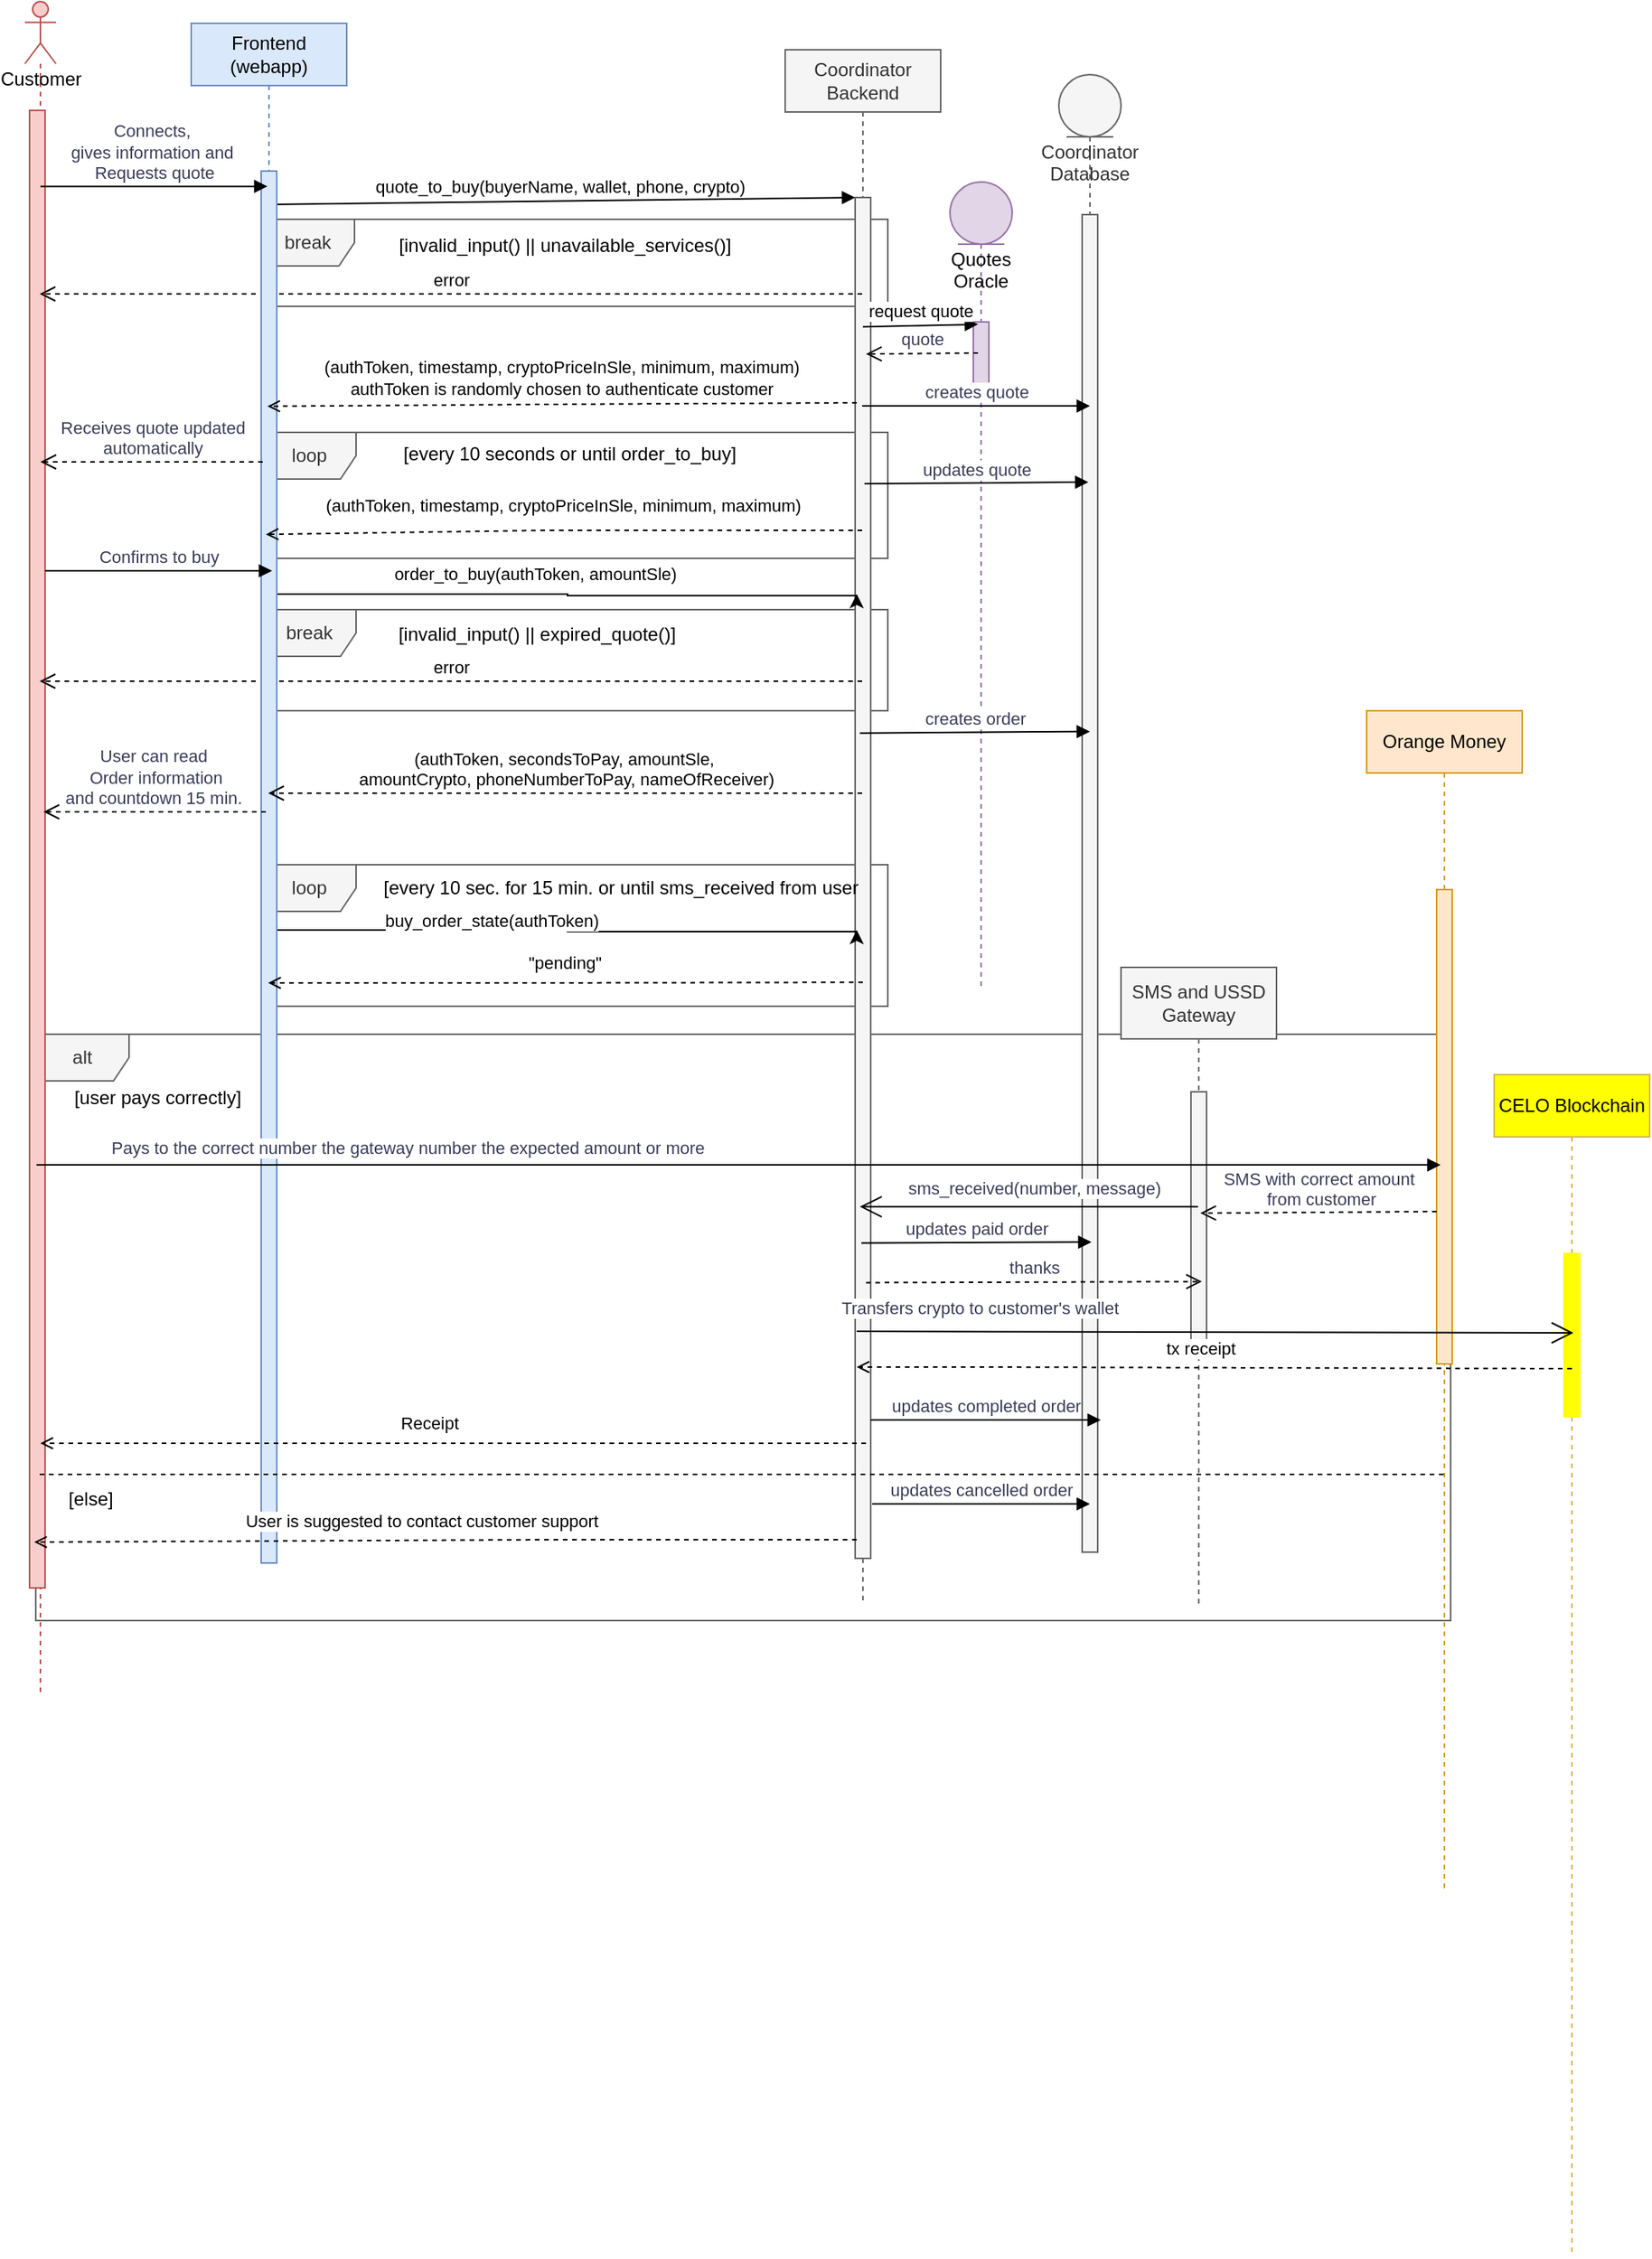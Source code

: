 <mxfile version="28.1.0" pages="2">
  <diagram id="i7KtP-Vs8fw_sYRqWalm" name="Sequence diagram">
    <mxGraphModel dx="1782" dy="410" grid="1" gridSize="10" guides="1" tooltips="1" connect="1" arrows="1" fold="1" page="1" pageScale="1" pageWidth="1019" pageHeight="1320" math="0" shadow="0">
      <root>
        <mxCell id="0" />
        <mxCell id="1" parent="0" />
        <mxCell id="8bThlSXCyF3LeVkJ6j3G-3" value="break" style="shape=umlFrame;whiteSpace=wrap;html=1;fillColor=#f5f5f5;fontColor=#333333;strokeColor=#666666;" parent="1" vertex="1">
          <mxGeometry x="47" y="184" width="403" height="56" as="geometry" />
        </mxCell>
        <mxCell id="xNIwFuJ07ks_hvb9G1if-1" value="loop" style="shape=umlFrame;whiteSpace=wrap;html=1;fillColor=#f5f5f5;fontColor=#333333;strokeColor=#666666;" parent="1" vertex="1">
          <mxGeometry x="48" y="321" width="402" height="81" as="geometry" />
        </mxCell>
        <mxCell id="xNIwFuJ07ks_hvb9G1if-24" value="alt" style="shape=umlFrame;whiteSpace=wrap;html=1;fillColor=#f5f5f5;fontColor=#333333;strokeColor=#666666;" parent="1" vertex="1">
          <mxGeometry x="-98" y="708" width="910" height="377" as="geometry" />
        </mxCell>
        <mxCell id="6EDUwjQPCJesiiat3vyz-12" value="break" style="shape=umlFrame;whiteSpace=wrap;html=1;fillColor=#f5f5f5;fontColor=#333333;strokeColor=#666666;" parent="1" vertex="1">
          <mxGeometry x="48" y="435" width="402" height="65" as="geometry" />
        </mxCell>
        <mxCell id="xNIwFuJ07ks_hvb9G1if-10" value="loop" style="shape=umlFrame;whiteSpace=wrap;html=1;fillColor=#f5f5f5;fontColor=#333333;strokeColor=#666666;" parent="1" vertex="1">
          <mxGeometry x="48" y="599" width="402" height="91" as="geometry" />
        </mxCell>
        <mxCell id="XppZFFv2hi1EjOijFOD9-2" value="Customer" style="shape=umlLifeline;participant=umlActor;perimeter=lifelinePerimeter;html=1;container=1;collapsible=0;recursiveResize=0;verticalAlign=top;spacingTop=36;outlineConnect=0;size=40;fillColor=#f8cecc;strokeColor=#b85450;" parent="1" vertex="1">
          <mxGeometry x="-105" y="44" width="20" height="1090" as="geometry" />
        </mxCell>
        <mxCell id="XppZFFv2hi1EjOijFOD9-3" value="" style="html=1;points=[];perimeter=orthogonalPerimeter;fillColor=#f8cecc;strokeColor=#b85450;" parent="XppZFFv2hi1EjOijFOD9-2" vertex="1">
          <mxGeometry x="3" y="70" width="10" height="950" as="geometry" />
        </mxCell>
        <mxCell id="XppZFFv2hi1EjOijFOD9-10" value="quote_to_buy(buyerName, wallet, phone, crypto)" style="html=1;verticalAlign=bottom;endArrow=block;entryX=0;entryY=0;rounded=0;exitX=0.3;exitY=0.024;exitDx=0;exitDy=0;exitPerimeter=0;" parent="1" source="xNIwFuJ07ks_hvb9G1if-17" target="XppZFFv2hi1EjOijFOD9-5" edge="1">
          <mxGeometry relative="1" as="geometry">
            <mxPoint x="245" y="170" as="sourcePoint" />
          </mxGeometry>
        </mxCell>
        <mxCell id="XppZFFv2hi1EjOijFOD9-13" value="Coordinator&lt;div&gt;Database&lt;/div&gt;" style="shape=umlLifeline;participant=umlEntity;perimeter=lifelinePerimeter;whiteSpace=wrap;html=1;container=1;collapsible=0;recursiveResize=0;verticalAlign=top;spacingTop=36;outlineConnect=0;fillColor=#f5f5f5;strokeColor=#666666;fontColor=#333333;" parent="1" vertex="1">
          <mxGeometry x="560" y="91" width="40" height="950" as="geometry" />
        </mxCell>
        <mxCell id="XppZFFv2hi1EjOijFOD9-14" value="" style="html=1;points=[];perimeter=orthogonalPerimeter;fillColor=#f5f5f5;strokeColor=#666666;fontColor=#333333;" parent="XppZFFv2hi1EjOijFOD9-13" vertex="1">
          <mxGeometry x="15" y="90" width="10" height="860" as="geometry" />
        </mxCell>
        <mxCell id="XppZFFv2hi1EjOijFOD9-15" value="SMS and USSD Gateway" style="shape=umlLifeline;perimeter=lifelinePerimeter;whiteSpace=wrap;html=1;container=1;collapsible=0;recursiveResize=0;outlineConnect=0;fillColor=#f5f5f5;strokeColor=#666666;fontColor=#333333;size=46;" parent="1" vertex="1">
          <mxGeometry x="600" y="665" width="100" height="410" as="geometry" />
        </mxCell>
        <mxCell id="XppZFFv2hi1EjOijFOD9-17" value="" style="html=1;points=[];perimeter=orthogonalPerimeter;fillColor=#f5f5f5;strokeColor=#666666;fontColor=#333333;" parent="XppZFFv2hi1EjOijFOD9-15" vertex="1">
          <mxGeometry x="45" y="80" width="10" height="170" as="geometry" />
        </mxCell>
        <mxCell id="XppZFFv2hi1EjOijFOD9-4" value="Coordinator Backend" style="shape=umlLifeline;perimeter=lifelinePerimeter;whiteSpace=wrap;html=1;container=1;collapsible=0;recursiveResize=0;outlineConnect=0;fillColor=#f5f5f5;strokeColor=#666666;fontColor=#333333;" parent="1" vertex="1">
          <mxGeometry x="384" y="75" width="100" height="1000" as="geometry" />
        </mxCell>
        <mxCell id="XppZFFv2hi1EjOijFOD9-5" value="" style="html=1;points=[];perimeter=orthogonalPerimeter;fillColor=#f5f5f5;strokeColor=#666666;fontColor=#333333;" parent="XppZFFv2hi1EjOijFOD9-4" vertex="1">
          <mxGeometry x="45" y="95" width="10" height="875" as="geometry" />
        </mxCell>
        <mxCell id="6EDUwjQPCJesiiat3vyz-10" style="edgeStyle=orthogonalEdgeStyle;rounded=0;orthogonalLoop=1;jettySize=auto;html=1;curved=0;exitX=0.6;exitY=0.303;exitDx=0;exitDy=0;exitPerimeter=0;" parent="1" edge="1">
          <mxGeometry relative="1" as="geometry">
            <mxPoint x="53" y="429.185" as="sourcePoint" />
            <mxPoint x="430" y="425" as="targetPoint" />
            <Array as="points">
              <mxPoint x="53" y="425" />
              <mxPoint x="244" y="425" />
              <mxPoint x="244" y="426" />
            </Array>
          </mxGeometry>
        </mxCell>
        <mxCell id="6EDUwjQPCJesiiat3vyz-11" value="order_to_buy(authToken, amountSle)" style="edgeLabel;html=1;align=center;verticalAlign=middle;resizable=0;points=[];" parent="6EDUwjQPCJesiiat3vyz-10" connectable="0" vertex="1">
          <mxGeometry x="-0.091" relative="1" as="geometry">
            <mxPoint y="-13" as="offset" />
          </mxGeometry>
        </mxCell>
        <mxCell id="6EDUwjQPCJesiiat3vyz-16" value="error" style="html=1;verticalAlign=bottom;endArrow=open;dashed=1;endSize=8;curved=0;rounded=0;" parent="1" source="XppZFFv2hi1EjOijFOD9-4" edge="1">
          <mxGeometry relative="1" as="geometry">
            <mxPoint x="430" y="481" as="sourcePoint" />
            <mxPoint x="-95.5" y="481" as="targetPoint" />
          </mxGeometry>
        </mxCell>
        <mxCell id="8bThlSXCyF3LeVkJ6j3G-1" value="[invalid_input() || expired_quote()]" style="text;html=1;align=center;verticalAlign=middle;resizable=0;points=[];autosize=1;strokeColor=none;fillColor=none;" parent="1" vertex="1">
          <mxGeometry x="109" y="436" width="230" height="30" as="geometry" />
        </mxCell>
        <mxCell id="8bThlSXCyF3LeVkJ6j3G-4" value="error" style="html=1;verticalAlign=bottom;endArrow=open;dashed=1;endSize=8;curved=0;rounded=0;endFill=0;" parent="1" edge="1">
          <mxGeometry relative="1" as="geometry">
            <mxPoint x="433.5" y="232" as="sourcePoint" />
            <mxPoint x="-95.5" y="232" as="targetPoint" />
          </mxGeometry>
        </mxCell>
        <mxCell id="8bThlSXCyF3LeVkJ6j3G-5" value="[invalid_input() || unavailable_services()]" style="text;html=1;align=center;verticalAlign=middle;resizable=0;points=[];autosize=1;strokeColor=none;fillColor=none;" parent="1" vertex="1">
          <mxGeometry x="107" y="186" width="270" height="30" as="geometry" />
        </mxCell>
        <mxCell id="xNIwFuJ07ks_hvb9G1if-2" value="[every 10 seconds or until order_to_buy]" style="text;html=1;align=center;verticalAlign=middle;resizable=0;points=[];autosize=1;strokeColor=none;fillColor=none;" parent="1" vertex="1">
          <mxGeometry x="110" y="320" width="270" height="30" as="geometry" />
        </mxCell>
        <mxCell id="xNIwFuJ07ks_hvb9G1if-9" value="[every 10 sec. for 15 min. or until sms_received from user" style="text;html=1;align=center;verticalAlign=middle;resizable=0;points=[];autosize=1;strokeColor=none;fillColor=none;" parent="1" vertex="1">
          <mxGeometry x="93" y="599" width="370" height="30" as="geometry" />
        </mxCell>
        <mxCell id="xNIwFuJ07ks_hvb9G1if-11" style="edgeStyle=orthogonalEdgeStyle;rounded=0;orthogonalLoop=1;jettySize=auto;html=1;curved=0;entryX=0;entryY=0;entryDx=0;entryDy=5;entryPerimeter=0;exitX=0.4;exitY=0.606;exitDx=0;exitDy=0;exitPerimeter=0;" parent="1" source="xNIwFuJ07ks_hvb9G1if-17" edge="1">
          <mxGeometry relative="1" as="geometry">
            <mxPoint x="12" y="641.145" as="sourcePoint" />
            <mxPoint x="430" y="641" as="targetPoint" />
            <Array as="points">
              <mxPoint x="51" y="641" />
              <mxPoint x="244" y="641" />
              <mxPoint x="244" y="642" />
            </Array>
          </mxGeometry>
        </mxCell>
        <mxCell id="xNIwFuJ07ks_hvb9G1if-12" value="buy_order_state(authToken)" style="edgeLabel;html=1;align=center;verticalAlign=middle;resizable=0;points=[];" parent="xNIwFuJ07ks_hvb9G1if-11" connectable="0" vertex="1">
          <mxGeometry x="-0.091" relative="1" as="geometry">
            <mxPoint y="-6" as="offset" />
          </mxGeometry>
        </mxCell>
        <mxCell id="xNIwFuJ07ks_hvb9G1if-16" value="Frontend (webapp)" style="shape=umlLifeline;perimeter=lifelinePerimeter;whiteSpace=wrap;html=1;container=1;collapsible=0;recursiveResize=0;outlineConnect=0;fillColor=#dae8fc;strokeColor=#6c8ebf;" parent="1" vertex="1">
          <mxGeometry x="2" y="58" width="100" height="990" as="geometry" />
        </mxCell>
        <mxCell id="xNIwFuJ07ks_hvb9G1if-17" value="" style="html=1;points=[];perimeter=orthogonalPerimeter;fillColor=#dae8fc;strokeColor=#6c8ebf;" parent="xNIwFuJ07ks_hvb9G1if-16" vertex="1">
          <mxGeometry x="45" y="95" width="10" height="895" as="geometry" />
        </mxCell>
        <mxCell id="xNIwFuJ07ks_hvb9G1if-18" value="Connects,&amp;nbsp;&lt;div&gt;gives information and&amp;nbsp;&lt;/div&gt;&lt;div&gt;Requests quote&lt;/div&gt;" style="html=1;verticalAlign=bottom;endArrow=block;curved=0;rounded=0;strokeColor=#000000;fontColor=#393C56;fillColor=#F2CC8F;entryX=0.4;entryY=0.011;entryDx=0;entryDy=0;entryPerimeter=0;" parent="1" source="XppZFFv2hi1EjOijFOD9-2" target="xNIwFuJ07ks_hvb9G1if-17" edge="1">
          <mxGeometry width="80" relative="1" as="geometry">
            <mxPoint x="-39" y="161" as="sourcePoint" />
            <mxPoint x="41" y="161" as="targetPoint" />
          </mxGeometry>
        </mxCell>
        <mxCell id="xNIwFuJ07ks_hvb9G1if-21" value="Receives quote updated&lt;div&gt;automatically&lt;/div&gt;" style="html=1;verticalAlign=bottom;endArrow=open;dashed=1;endSize=8;curved=0;rounded=0;strokeColor=#000000;fontColor=#393C56;fillColor=#F2CC8F;" parent="1" target="XppZFFv2hi1EjOijFOD9-2" edge="1">
          <mxGeometry relative="1" as="geometry">
            <mxPoint x="48" y="340" as="sourcePoint" />
            <mxPoint x="-32" y="340" as="targetPoint" />
          </mxGeometry>
        </mxCell>
        <mxCell id="xNIwFuJ07ks_hvb9G1if-4" style="edgeStyle=none;rounded=0;orthogonalLoop=1;jettySize=auto;html=1;endArrow=open;endFill=0;dashed=1;entryX=0.4;entryY=0.169;entryDx=0;entryDy=0;entryPerimeter=0;" parent="1" target="xNIwFuJ07ks_hvb9G1if-17" edge="1">
          <mxGeometry relative="1" as="geometry">
            <Array as="points">
              <mxPoint x="229" y="303" />
            </Array>
            <mxPoint x="430" y="302" as="sourcePoint" />
            <mxPoint x="134" y="303" as="targetPoint" />
          </mxGeometry>
        </mxCell>
        <mxCell id="xNIwFuJ07ks_hvb9G1if-5" value="(authToken, timestamp, cryptoPriceInSle, minimum, maximum)&lt;div&gt;authToken is randomly chosen to authenticate customer&lt;/div&gt;" style="edgeLabel;html=1;align=center;verticalAlign=middle;resizable=0;points=[];" parent="xNIwFuJ07ks_hvb9G1if-4" connectable="0" vertex="1">
          <mxGeometry x="0.2" relative="1" as="geometry">
            <mxPoint x="37" y="-17" as="offset" />
          </mxGeometry>
        </mxCell>
        <mxCell id="XppZFFv2hi1EjOijFOD9-24" style="edgeStyle=none;rounded=0;orthogonalLoop=1;jettySize=auto;html=1;endArrow=open;endFill=0;dashed=1;entryX=0.3;entryY=0.261;entryDx=0;entryDy=0;entryPerimeter=0;" parent="1" source="XppZFFv2hi1EjOijFOD9-4" target="xNIwFuJ07ks_hvb9G1if-17" edge="1">
          <mxGeometry relative="1" as="geometry">
            <Array as="points">
              <mxPoint x="230" y="384" />
            </Array>
            <mxPoint x="440" y="384" as="sourcePoint" />
            <mxPoint x="60" y="384" as="targetPoint" />
          </mxGeometry>
        </mxCell>
        <mxCell id="6EDUwjQPCJesiiat3vyz-3" value="(authToken, timestamp, cryptoPriceInSle, minimum, maximum)" style="edgeLabel;html=1;align=center;verticalAlign=middle;resizable=0;points=[];" parent="XppZFFv2hi1EjOijFOD9-24" vertex="1" connectable="0">
          <mxGeometry x="0.2" relative="1" as="geometry">
            <mxPoint x="37" y="-17" as="offset" />
          </mxGeometry>
        </mxCell>
        <mxCell id="xNIwFuJ07ks_hvb9G1if-22" value="Confirms to buy" style="html=1;verticalAlign=bottom;endArrow=block;curved=0;rounded=0;strokeColor=#000000;fontColor=#393C56;fillColor=#F2CC8F;entryX=0.4;entryY=0.011;entryDx=0;entryDy=0;entryPerimeter=0;" parent="1" edge="1">
          <mxGeometry width="80" relative="1" as="geometry">
            <mxPoint x="-92" y="410" as="sourcePoint" />
            <mxPoint x="54" y="410" as="targetPoint" />
          </mxGeometry>
        </mxCell>
        <mxCell id="6EDUwjQPCJesiiat3vyz-15" value="(authToken, secondsToPay, amountSle,&amp;nbsp;&lt;div&gt;amountCrypto, phoneNumberToPay, nameOfReceiver)&lt;/div&gt;" style="html=1;verticalAlign=bottom;endArrow=open;dashed=1;endSize=8;curved=0;rounded=0;" parent="1" source="XppZFFv2hi1EjOijFOD9-4" edge="1">
          <mxGeometry relative="1" as="geometry">
            <mxPoint x="430" y="553" as="sourcePoint" />
            <mxPoint x="51.5" y="553" as="targetPoint" />
          </mxGeometry>
        </mxCell>
        <mxCell id="xNIwFuJ07ks_hvb9G1if-23" value="User can read&amp;nbsp;&lt;div&gt;Order information&lt;/div&gt;&lt;div&gt;and countdown 15 min.&amp;nbsp;&lt;/div&gt;" style="html=1;verticalAlign=bottom;endArrow=open;dashed=1;endSize=8;curved=0;rounded=0;strokeColor=#000000;fontColor=#393C56;fillColor=#F2CC8F;" parent="1" edge="1">
          <mxGeometry relative="1" as="geometry">
            <mxPoint x="50" y="565" as="sourcePoint" />
            <mxPoint x="-93" y="565" as="targetPoint" />
          </mxGeometry>
        </mxCell>
        <mxCell id="xNIwFuJ07ks_hvb9G1if-25" value="[user pays correctly]" style="text;html=1;align=center;verticalAlign=middle;resizable=0;points=[];autosize=1;strokeColor=none;fillColor=none;" parent="1" vertex="1">
          <mxGeometry x="-95" y="734" width="150" height="30" as="geometry" />
        </mxCell>
        <mxCell id="xNIwFuJ07ks_hvb9G1if-27" value="Orange Money" style="shape=umlLifeline;perimeter=lifelinePerimeter;whiteSpace=wrap;html=1;container=1;collapsible=0;recursiveResize=0;outlineConnect=0;fillColor=#ffe6cc;strokeColor=#d79b00;" parent="1" vertex="1">
          <mxGeometry x="758" y="500" width="100" height="760" as="geometry" />
        </mxCell>
        <mxCell id="xNIwFuJ07ks_hvb9G1if-28" value="" style="html=1;points=[];perimeter=orthogonalPerimeter;fillColor=#ffe6cc;strokeColor=#d79b00;" parent="xNIwFuJ07ks_hvb9G1if-27" vertex="1">
          <mxGeometry x="45" y="115" width="10" height="305" as="geometry" />
        </mxCell>
        <mxCell id="xNIwFuJ07ks_hvb9G1if-30" value="SMS with correct amount&lt;div&gt;&amp;nbsp;from customer&lt;/div&gt;" style="html=1;verticalAlign=bottom;endArrow=open;dashed=1;endSize=8;curved=0;rounded=0;strokeColor=light-dark(#000000,#B9624B);fontColor=#393C56;fillColor=#F2CC8F;entryX=0.6;entryY=0.459;entryDx=0;entryDy=0;entryPerimeter=0;" parent="xNIwFuJ07ks_hvb9G1if-27" target="XppZFFv2hi1EjOijFOD9-17" edge="1">
          <mxGeometry relative="1" as="geometry">
            <mxPoint x="45" y="322" as="sourcePoint" />
            <mxPoint x="-108" y="322.965" as="targetPoint" />
          </mxGeometry>
        </mxCell>
        <mxCell id="xNIwFuJ07ks_hvb9G1if-7" style="edgeStyle=none;rounded=0;orthogonalLoop=1;jettySize=auto;html=1;endArrow=open;endFill=0;dashed=1;exitX=0.5;exitY=0.562;exitDx=0;exitDy=0;exitPerimeter=0;" parent="1" edge="1">
          <mxGeometry relative="1" as="geometry">
            <Array as="points">
              <mxPoint x="231" y="675" />
            </Array>
            <mxPoint x="434" y="674.61" as="sourcePoint" />
            <mxPoint x="51.5" y="675" as="targetPoint" />
          </mxGeometry>
        </mxCell>
        <mxCell id="xNIwFuJ07ks_hvb9G1if-8" value="&quot;pending&quot;" style="edgeLabel;html=1;align=center;verticalAlign=middle;resizable=0;points=[];" parent="xNIwFuJ07ks_hvb9G1if-7" connectable="0" vertex="1">
          <mxGeometry x="0.2" relative="1" as="geometry">
            <mxPoint x="37" y="-13" as="offset" />
          </mxGeometry>
        </mxCell>
        <mxCell id="xNIwFuJ07ks_hvb9G1if-26" value="Pays to the correct number the gateway number the expected amount or more" style="html=1;verticalAlign=bottom;endArrow=block;curved=0;rounded=0;strokeColor=#000000;fontColor=#393C56;fillColor=#F2CC8F;" parent="1" edge="1">
          <mxGeometry x="-0.474" y="2" width="80" relative="1" as="geometry">
            <mxPoint x="-97.5" y="792.055" as="sourcePoint" />
            <mxPoint x="805.5" y="792.055" as="targetPoint" />
            <mxPoint x="1" as="offset" />
          </mxGeometry>
        </mxCell>
        <mxCell id="xNIwFuJ07ks_hvb9G1if-32" value="" style="endArrow=open;endFill=1;endSize=12;html=1;rounded=0;strokeColor=#000000;fontColor=#393C56;fillColor=#F2CC8F;entryX=0.3;entryY=0.821;entryDx=0;entryDy=0;entryPerimeter=0;" parent="1" source="XppZFFv2hi1EjOijFOD9-15" edge="1">
          <mxGeometry width="160" relative="1" as="geometry">
            <mxPoint x="650" y="817.875" as="sourcePoint" />
            <mxPoint x="432" y="818.905" as="targetPoint" />
          </mxGeometry>
        </mxCell>
        <mxCell id="xNIwFuJ07ks_hvb9G1if-33" value="sms_received(number, message)" style="edgeLabel;html=1;align=center;verticalAlign=middle;resizable=0;points=[];strokeColor=#E07A5F;fontColor=#393C56;fillColor=#F2CC8F;" parent="xNIwFuJ07ks_hvb9G1if-32" connectable="0" vertex="1">
          <mxGeometry x="0.055" y="2" relative="1" as="geometry">
            <mxPoint x="9" y="-14" as="offset" />
          </mxGeometry>
        </mxCell>
        <mxCell id="xNIwFuJ07ks_hvb9G1if-34" value="thanks" style="html=1;verticalAlign=bottom;endArrow=open;dashed=1;endSize=8;curved=0;rounded=0;strokeColor=light-dark(#000000,#B9624B);fontColor=#393C56;fillColor=#F2CC8F;entryX=0.7;entryY=0.718;entryDx=0;entryDy=0;entryPerimeter=0;exitX=0.7;exitY=0.863;exitDx=0;exitDy=0;exitPerimeter=0;" parent="1" target="XppZFFv2hi1EjOijFOD9-17" edge="1">
          <mxGeometry relative="1" as="geometry">
            <mxPoint x="436" y="867.715" as="sourcePoint" />
            <mxPoint x="655" y="867.095" as="targetPoint" />
          </mxGeometry>
        </mxCell>
        <mxCell id="xNIwFuJ07ks_hvb9G1if-35" style="edgeStyle=none;rounded=0;orthogonalLoop=1;jettySize=auto;html=1;endArrow=open;endFill=0;dashed=1;exitX=0.56;exitY=0.671;exitDx=0;exitDy=0;exitPerimeter=0;" parent="1" target="XppZFFv2hi1EjOijFOD9-2" edge="1">
          <mxGeometry relative="1" as="geometry">
            <Array as="points">
              <mxPoint x="227" y="971" />
            </Array>
            <mxPoint x="436" y="971" as="sourcePoint" />
            <mxPoint x="47.5" y="971" as="targetPoint" />
          </mxGeometry>
        </mxCell>
        <mxCell id="xNIwFuJ07ks_hvb9G1if-36" value="Receipt" style="edgeLabel;html=1;align=center;verticalAlign=middle;resizable=0;points=[];" parent="xNIwFuJ07ks_hvb9G1if-35" connectable="0" vertex="1">
          <mxGeometry x="0.2" relative="1" as="geometry">
            <mxPoint x="37" y="-13" as="offset" />
          </mxGeometry>
        </mxCell>
        <mxCell id="xNIwFuJ07ks_hvb9G1if-38" value="CELO Blockchain" style="shape=umlLifeline;perimeter=lifelinePerimeter;whiteSpace=wrap;html=1;container=1;collapsible=0;recursiveResize=0;outlineConnect=0;fillColor=#FFFF00;strokeColor=#d6b656;" parent="1" vertex="1">
          <mxGeometry x="840" y="734" width="100" height="760" as="geometry" />
        </mxCell>
        <mxCell id="xNIwFuJ07ks_hvb9G1if-39" value="" style="html=1;points=[];perimeter=orthogonalPerimeter;fillColor=#FFFF00;strokeColor=#FFFF00;" parent="xNIwFuJ07ks_hvb9G1if-38" vertex="1">
          <mxGeometry x="45" y="115" width="10" height="105" as="geometry" />
        </mxCell>
        <mxCell id="xNIwFuJ07ks_hvb9G1if-41" value="" style="endArrow=open;endFill=1;endSize=12;html=1;rounded=0;strokeColor=#000000;fontColor=#393C56;fillColor=#F2CC8F;entryX=0.6;entryY=0.486;entryDx=0;entryDy=0;entryPerimeter=0;" parent="1" target="xNIwFuJ07ks_hvb9G1if-39" edge="1">
          <mxGeometry width="160" relative="1" as="geometry">
            <mxPoint x="430" y="899" as="sourcePoint" />
            <mxPoint x="952.5" y="899" as="targetPoint" />
          </mxGeometry>
        </mxCell>
        <mxCell id="xNIwFuJ07ks_hvb9G1if-42" value="Trans&lt;span style=&quot;background-color: light-dark(#ffffff, var(--ge-dark-color, #121212)); color: light-dark(rgb(57, 60, 86), rgb(182, 184, 207));&quot;&gt;fers crypto to customer&#39;s wallet&lt;/span&gt;" style="edgeLabel;html=1;align=center;verticalAlign=middle;resizable=0;points=[];strokeColor=#E07A5F;fontColor=#393C56;fillColor=#F2CC8F;" parent="xNIwFuJ07ks_hvb9G1if-41" connectable="0" vertex="1">
          <mxGeometry x="0.055" y="2" relative="1" as="geometry">
            <mxPoint x="-164" y="-14" as="offset" />
          </mxGeometry>
        </mxCell>
        <mxCell id="xNIwFuJ07ks_hvb9G1if-43" style="edgeStyle=none;rounded=0;orthogonalLoop=1;jettySize=auto;html=1;endArrow=open;endFill=0;dashed=1;exitX=0.5;exitY=0.705;exitDx=0;exitDy=0;exitPerimeter=0;" parent="1" source="xNIwFuJ07ks_hvb9G1if-39" edge="1">
          <mxGeometry relative="1" as="geometry">
            <Array as="points">
              <mxPoint x="510" y="922" />
            </Array>
            <mxPoint x="952.5" y="922" as="sourcePoint" />
            <mxPoint x="430" y="922" as="targetPoint" />
          </mxGeometry>
        </mxCell>
        <mxCell id="xNIwFuJ07ks_hvb9G1if-44" value="tx receipt" style="edgeLabel;html=1;align=center;verticalAlign=middle;resizable=0;points=[];" parent="xNIwFuJ07ks_hvb9G1if-43" connectable="0" vertex="1">
          <mxGeometry x="0.2" relative="1" as="geometry">
            <mxPoint x="37" y="-13" as="offset" />
          </mxGeometry>
        </mxCell>
        <mxCell id="xNIwFuJ07ks_hvb9G1if-45" style="edgeStyle=none;rounded=0;orthogonalLoop=1;jettySize=auto;html=1;endArrow=none;endFill=0;dashed=1;startFill=0;" parent="1" edge="1">
          <mxGeometry relative="1" as="geometry">
            <Array as="points">
              <mxPoint x="226" y="991" />
            </Array>
            <mxPoint x="807.5" y="991" as="sourcePoint" />
            <mxPoint x="-96" y="991" as="targetPoint" />
          </mxGeometry>
        </mxCell>
        <mxCell id="xNIwFuJ07ks_hvb9G1if-47" value="[else]" style="text;html=1;align=center;verticalAlign=middle;resizable=0;points=[];autosize=1;strokeColor=none;fillColor=none;" parent="1" vertex="1">
          <mxGeometry x="-93" y="992" width="60" height="30" as="geometry" />
        </mxCell>
        <mxCell id="xNIwFuJ07ks_hvb9G1if-48" style="edgeStyle=none;rounded=0;orthogonalLoop=1;jettySize=auto;html=1;endArrow=open;endFill=0;dashed=1;entryX=0.3;entryY=0.969;entryDx=0;entryDy=0;entryPerimeter=0;" parent="1" target="XppZFFv2hi1EjOijFOD9-3" edge="1">
          <mxGeometry relative="1" as="geometry">
            <Array as="points">
              <mxPoint x="232" y="1033" />
            </Array>
            <mxPoint x="430" y="1033" as="sourcePoint" />
            <mxPoint x="-90" y="1033" as="targetPoint" />
          </mxGeometry>
        </mxCell>
        <mxCell id="xNIwFuJ07ks_hvb9G1if-49" value="User is suggested to contact customer support" style="edgeLabel;html=1;align=center;verticalAlign=middle;resizable=0;points=[];" parent="xNIwFuJ07ks_hvb9G1if-48" connectable="0" vertex="1">
          <mxGeometry x="0.2" relative="1" as="geometry">
            <mxPoint x="37" y="-13" as="offset" />
          </mxGeometry>
        </mxCell>
        <mxCell id="xNIwFuJ07ks_hvb9G1if-51" value="Quotes Oracle" style="shape=umlLifeline;participant=umlEntity;perimeter=lifelinePerimeter;whiteSpace=wrap;html=1;container=1;collapsible=0;recursiveResize=0;verticalAlign=top;spacingTop=36;outlineConnect=0;fillColor=#e1d5e7;strokeColor=#9673a6;" parent="1" vertex="1">
          <mxGeometry x="490" y="160" width="40" height="520" as="geometry" />
        </mxCell>
        <mxCell id="xNIwFuJ07ks_hvb9G1if-52" value="" style="html=1;points=[];perimeter=orthogonalPerimeter;fillColor=#e1d5e7;strokeColor=#9673a6;" parent="xNIwFuJ07ks_hvb9G1if-51" vertex="1">
          <mxGeometry x="15" y="90" width="10" height="40" as="geometry" />
        </mxCell>
        <mxCell id="xNIwFuJ07ks_hvb9G1if-53" value="request quote" style="html=1;verticalAlign=bottom;endArrow=block;entryX=0.3;entryY=0.038;rounded=0;exitX=0.5;exitY=0.095;exitDx=0;exitDy=0;exitPerimeter=0;entryDx=0;entryDy=0;entryPerimeter=0;" parent="1" source="XppZFFv2hi1EjOijFOD9-5" target="xNIwFuJ07ks_hvb9G1if-52" edge="1">
          <mxGeometry relative="1" as="geometry">
            <mxPoint x="372" y="184" as="sourcePoint" />
            <mxPoint x="751" y="180" as="targetPoint" />
          </mxGeometry>
        </mxCell>
        <mxCell id="xNIwFuJ07ks_hvb9G1if-56" value="quote" style="html=1;verticalAlign=bottom;endArrow=open;dashed=1;endSize=8;curved=0;rounded=0;strokeColor=#000000;fontColor=#393C56;fillColor=#F2CC8F;exitX=0.3;exitY=0.5;exitDx=0;exitDy=0;exitPerimeter=0;entryX=0.7;entryY=0.115;entryDx=0;entryDy=0;entryPerimeter=0;" parent="1" source="xNIwFuJ07ks_hvb9G1if-52" target="XppZFFv2hi1EjOijFOD9-5" edge="1">
          <mxGeometry relative="1" as="geometry">
            <mxPoint x="502" y="200" as="sourcePoint" />
            <mxPoint x="430" y="200" as="targetPoint" />
          </mxGeometry>
        </mxCell>
        <mxCell id="xNIwFuJ07ks_hvb9G1if-58" value="creates quote" style="html=1;verticalAlign=bottom;endArrow=block;curved=0;rounded=0;strokeColor=#000000;fontColor=#393C56;fillColor=#F2CC8F;entryX=0.5;entryY=0.362;entryDx=0;entryDy=0;entryPerimeter=0;" parent="1" edge="1">
          <mxGeometry width="80" relative="1" as="geometry">
            <mxPoint x="433.5" y="304.06" as="sourcePoint" />
            <mxPoint x="580" y="304.06" as="targetPoint" />
          </mxGeometry>
        </mxCell>
        <mxCell id="xNIwFuJ07ks_hvb9G1if-59" value="updates quote" style="html=1;verticalAlign=bottom;endArrow=block;curved=0;rounded=0;strokeColor=#000000;fontColor=#393C56;fillColor=#F2CC8F;exitX=0.6;exitY=0.24;exitDx=0;exitDy=0;exitPerimeter=0;entryX=0.4;entryY=0.2;entryDx=0;entryDy=0;entryPerimeter=0;" parent="1" target="XppZFFv2hi1EjOijFOD9-14" edge="1">
          <mxGeometry width="80" relative="1" as="geometry">
            <mxPoint x="435" y="354" as="sourcePoint" />
            <mxPoint x="581" y="350" as="targetPoint" />
          </mxGeometry>
        </mxCell>
        <mxCell id="xNIwFuJ07ks_hvb9G1if-60" value="creates order" style="html=1;verticalAlign=bottom;endArrow=block;curved=0;rounded=0;strokeColor=#000000;fontColor=#393C56;fillColor=#F2CC8F;exitX=0.3;exitY=0.285;exitDx=0;exitDy=0;exitPerimeter=0;entryX=0.5;entryY=0.276;entryDx=0;entryDy=0;entryPerimeter=0;" parent="1" edge="1">
          <mxGeometry width="80" relative="1" as="geometry">
            <mxPoint x="432" y="514.375" as="sourcePoint" />
            <mxPoint x="580" y="513.36" as="targetPoint" />
          </mxGeometry>
        </mxCell>
        <mxCell id="xNIwFuJ07ks_hvb9G1if-61" value="updates paid order" style="html=1;verticalAlign=bottom;endArrow=block;curved=0;rounded=0;strokeColor=#000000;fontColor=#393C56;fillColor=#F2CC8F;exitX=0.4;exitY=0.774;exitDx=0;exitDy=0;exitPerimeter=0;entryX=0.6;entryY=0.774;entryDx=0;entryDy=0;entryPerimeter=0;" parent="1" edge="1">
          <mxGeometry width="80" relative="1" as="geometry">
            <mxPoint x="433" y="842.25" as="sourcePoint" />
            <mxPoint x="581" y="841.64" as="targetPoint" />
          </mxGeometry>
        </mxCell>
        <mxCell id="xNIwFuJ07ks_hvb9G1if-62" value="updates completed order" style="html=1;verticalAlign=bottom;endArrow=block;curved=0;rounded=0;strokeColor=#000000;fontColor=#393C56;fillColor=#F2CC8F;exitX=0.4;exitY=0.774;exitDx=0;exitDy=0;exitPerimeter=0;entryX=0.6;entryY=0.774;entryDx=0;entryDy=0;entryPerimeter=0;" parent="1" edge="1">
          <mxGeometry width="80" relative="1" as="geometry">
            <mxPoint x="439" y="956" as="sourcePoint" />
            <mxPoint x="587" y="956" as="targetPoint" />
          </mxGeometry>
        </mxCell>
        <mxCell id="xNIwFuJ07ks_hvb9G1if-63" value="updates cancelled order" style="html=1;verticalAlign=bottom;endArrow=block;curved=0;rounded=0;strokeColor=#000000;fontColor=#393C56;fillColor=#F2CC8F;" parent="1" edge="1">
          <mxGeometry width="80" relative="1" as="geometry">
            <mxPoint x="440" y="1010" as="sourcePoint" />
            <mxPoint x="580" y="1010" as="targetPoint" />
          </mxGeometry>
        </mxCell>
      </root>
    </mxGraphModel>
  </diagram>
  <diagram id="hbYBUEr95w08JzggDiKY" name="With loop">
    <mxGraphModel grid="1" page="1" gridSize="10" guides="1" tooltips="1" connect="1" arrows="1" fold="1" pageScale="1" pageWidth="1019" pageHeight="1320" math="0" shadow="0">
      <root>
        <mxCell id="jC507fco_XKDHWjVbaC3-0" />
        <mxCell id="jC507fco_XKDHWjVbaC3-1" parent="jC507fco_XKDHWjVbaC3-0" />
        <mxCell id="jC507fco_XKDHWjVbaC3-2" value="sd example with a loop" style="shape=umlFrame;whiteSpace=wrap;html=1;width=150;height=30;boundedLbl=1;verticalAlign=middle;align=left;spacingLeft=5;fillColor=#f5f5f5;fontColor=#333333;strokeColor=#666666;" vertex="1" parent="jC507fco_XKDHWjVbaC3-1">
          <mxGeometry x="20" y="30" width="740" height="490" as="geometry" />
        </mxCell>
        <mxCell id="jC507fco_XKDHWjVbaC3-3" value=":Object" style="shape=umlLifeline;perimeter=lifelinePerimeter;whiteSpace=wrap;html=1;container=1;collapsible=0;recursiveResize=0;outlineConnect=0;fillColor=#dae8fc;strokeColor=#6c8ebf;" vertex="1" parent="jC507fco_XKDHWjVbaC3-1">
          <mxGeometry x="320" y="80" width="100" height="400" as="geometry" />
        </mxCell>
        <mxCell id="jC507fco_XKDHWjVbaC3-4" value="" style="html=1;points=[];perimeter=orthogonalPerimeter;" vertex="1" parent="jC507fco_XKDHWjVbaC3-3">
          <mxGeometry x="45" y="80" width="10" height="240" as="geometry" />
        </mxCell>
        <mxCell id="jC507fco_XKDHWjVbaC3-5" value="" style="html=1;points=[];perimeter=orthogonalPerimeter;" vertex="1" parent="jC507fco_XKDHWjVbaC3-3">
          <mxGeometry x="50" y="120" width="10" height="55" as="geometry" />
        </mxCell>
        <mxCell id="jC507fco_XKDHWjVbaC3-6" value="self call" style="edgeStyle=orthogonalEdgeStyle;html=1;align=left;spacingLeft=2;endArrow=block;rounded=0;entryX=1;entryY=0;" edge="1" parent="jC507fco_XKDHWjVbaC3-3" target="jC507fco_XKDHWjVbaC3-5">
          <mxGeometry relative="1" as="geometry">
            <mxPoint x="55" y="105" as="sourcePoint" />
            <Array as="points">
              <mxPoint x="85" y="105" />
            </Array>
          </mxGeometry>
        </mxCell>
        <mxCell id="jC507fco_XKDHWjVbaC3-7" value="" style="shape=umlLifeline;participant=umlActor;perimeter=lifelinePerimeter;whiteSpace=wrap;html=1;container=1;collapsible=0;recursiveResize=0;verticalAlign=top;spacingTop=36;outlineConnect=0;fillColor=#f8cecc;strokeColor=#b85450;" vertex="1" parent="jC507fco_XKDHWjVbaC3-1">
          <mxGeometry x="95" y="80" width="20" height="410" as="geometry" />
        </mxCell>
        <mxCell id="jC507fco_XKDHWjVbaC3-8" value="" style="html=1;points=[];perimeter=orthogonalPerimeter;" vertex="1" parent="jC507fco_XKDHWjVbaC3-7">
          <mxGeometry x="5" y="70" width="10" height="300" as="geometry" />
        </mxCell>
        <mxCell id="jC507fco_XKDHWjVbaC3-9" value="dispatch" style="html=1;verticalAlign=bottom;startArrow=oval;endArrow=block;startSize=8;rounded=0;" edge="1" parent="jC507fco_XKDHWjVbaC3-7" target="jC507fco_XKDHWjVbaC3-8">
          <mxGeometry relative="1" as="geometry">
            <mxPoint x="-55" y="70" as="sourcePoint" />
          </mxGeometry>
        </mxCell>
        <mxCell id="jC507fco_XKDHWjVbaC3-10" value="dispatch" style="html=1;verticalAlign=bottom;endArrow=block;entryX=0;entryY=0;rounded=0;" edge="1" parent="jC507fco_XKDHWjVbaC3-1" source="jC507fco_XKDHWjVbaC3-8" target="jC507fco_XKDHWjVbaC3-4">
          <mxGeometry relative="1" as="geometry">
            <mxPoint x="200" y="160" as="sourcePoint" />
          </mxGeometry>
        </mxCell>
        <mxCell id="jC507fco_XKDHWjVbaC3-11" value="[items=true]" style="edgeLabel;html=1;align=center;verticalAlign=middle;resizable=0;points=[];" vertex="1" connectable="0" parent="jC507fco_XKDHWjVbaC3-10">
          <mxGeometry x="-0.859" y="2" relative="1" as="geometry">
            <mxPoint x="22" y="-8" as="offset" />
          </mxGeometry>
        </mxCell>
        <mxCell id="jC507fco_XKDHWjVbaC3-12" value="return" style="html=1;verticalAlign=bottom;endArrow=open;dashed=1;endSize=8;exitX=0;exitY=0.95;rounded=0;" edge="1" parent="jC507fco_XKDHWjVbaC3-1" source="jC507fco_XKDHWjVbaC3-4" target="jC507fco_XKDHWjVbaC3-8">
          <mxGeometry relative="1" as="geometry">
            <mxPoint x="200" y="236" as="targetPoint" />
          </mxGeometry>
        </mxCell>
        <mxCell id="jC507fco_XKDHWjVbaC3-13" value=":Object" style="shape=umlLifeline;perimeter=lifelinePerimeter;whiteSpace=wrap;html=1;container=1;collapsible=0;recursiveResize=0;outlineConnect=0;fillColor=#d5e8d4;strokeColor=#82b366;" vertex="1" parent="jC507fco_XKDHWjVbaC3-1">
          <mxGeometry x="490" y="80" width="100" height="400" as="geometry" />
        </mxCell>
        <mxCell id="jC507fco_XKDHWjVbaC3-14" value="" style="html=1;points=[];perimeter=orthogonalPerimeter;" vertex="1" parent="jC507fco_XKDHWjVbaC3-13">
          <mxGeometry x="44" y="200" width="10" height="80" as="geometry" />
        </mxCell>
        <mxCell id="jC507fco_XKDHWjVbaC3-15" value="dispatch" style="html=1;verticalAlign=bottom;endArrow=block;entryX=0;entryY=0;rounded=0;" edge="1" parent="jC507fco_XKDHWjVbaC3-1" source="jC507fco_XKDHWjVbaC3-4" target="jC507fco_XKDHWjVbaC3-14">
          <mxGeometry relative="1" as="geometry">
            <mxPoint x="374" y="280" as="sourcePoint" />
          </mxGeometry>
        </mxCell>
        <mxCell id="jC507fco_XKDHWjVbaC3-16" value="return" style="html=1;verticalAlign=bottom;endArrow=open;dashed=1;endSize=8;exitX=0;exitY=0.95;rounded=0;" edge="1" parent="jC507fco_XKDHWjVbaC3-1" source="jC507fco_XKDHWjVbaC3-14" target="jC507fco_XKDHWjVbaC3-4">
          <mxGeometry relative="1" as="geometry">
            <mxPoint x="680" y="430" as="targetPoint" />
          </mxGeometry>
        </mxCell>
        <mxCell id="jC507fco_XKDHWjVbaC3-17" value="" style="group" vertex="1" connectable="0" parent="jC507fco_XKDHWjVbaC3-1">
          <mxGeometry x="278" y="170" width="334" height="190" as="geometry" />
        </mxCell>
        <mxCell id="jC507fco_XKDHWjVbaC3-18" value="loop" style="shape=umlFrame;whiteSpace=wrap;html=1;fillColor=#ffe6cc;strokeColor=#d79b00;" vertex="1" parent="jC507fco_XKDHWjVbaC3-17">
          <mxGeometry width="334" height="190" as="geometry" />
        </mxCell>
        <mxCell id="jC507fco_XKDHWjVbaC3-19" value="&lt;span style=&quot;font-size: 11px; background-color: rgb(255, 255, 255);&quot;&gt;[items=true]&lt;/span&gt;" style="text;html=1;align=center;verticalAlign=middle;resizable=0;points=[];autosize=1;strokeColor=none;fillColor=none;" vertex="1" parent="jC507fco_XKDHWjVbaC3-17">
          <mxGeometry y="32" width="70" height="20" as="geometry" />
        </mxCell>
        <mxCell id="jC507fco_XKDHWjVbaC3-20" style="rounded=0;orthogonalLoop=1;jettySize=auto;html=1;endArrow=none;endFill=0;dashed=1;fillColor=#ffe6cc;strokeColor=#d79b00;" edge="1" parent="jC507fco_XKDHWjVbaC3-1" source="jC507fco_XKDHWjVbaC3-21" target="jC507fco_XKDHWjVbaC3-18">
          <mxGeometry relative="1" as="geometry" />
        </mxCell>
        <mxCell id="jC507fco_XKDHWjVbaC3-21" value="Only on valid items" style="shape=note2;boundedLbl=1;whiteSpace=wrap;html=1;size=25;verticalAlign=top;align=center;fillColor=#ffe6cc;strokeColor=#d79b00;" vertex="1" parent="jC507fco_XKDHWjVbaC3-1">
          <mxGeometry x="630" y="200" width="120" height="60" as="geometry" />
        </mxCell>
      </root>
    </mxGraphModel>
  </diagram>
</mxfile>
